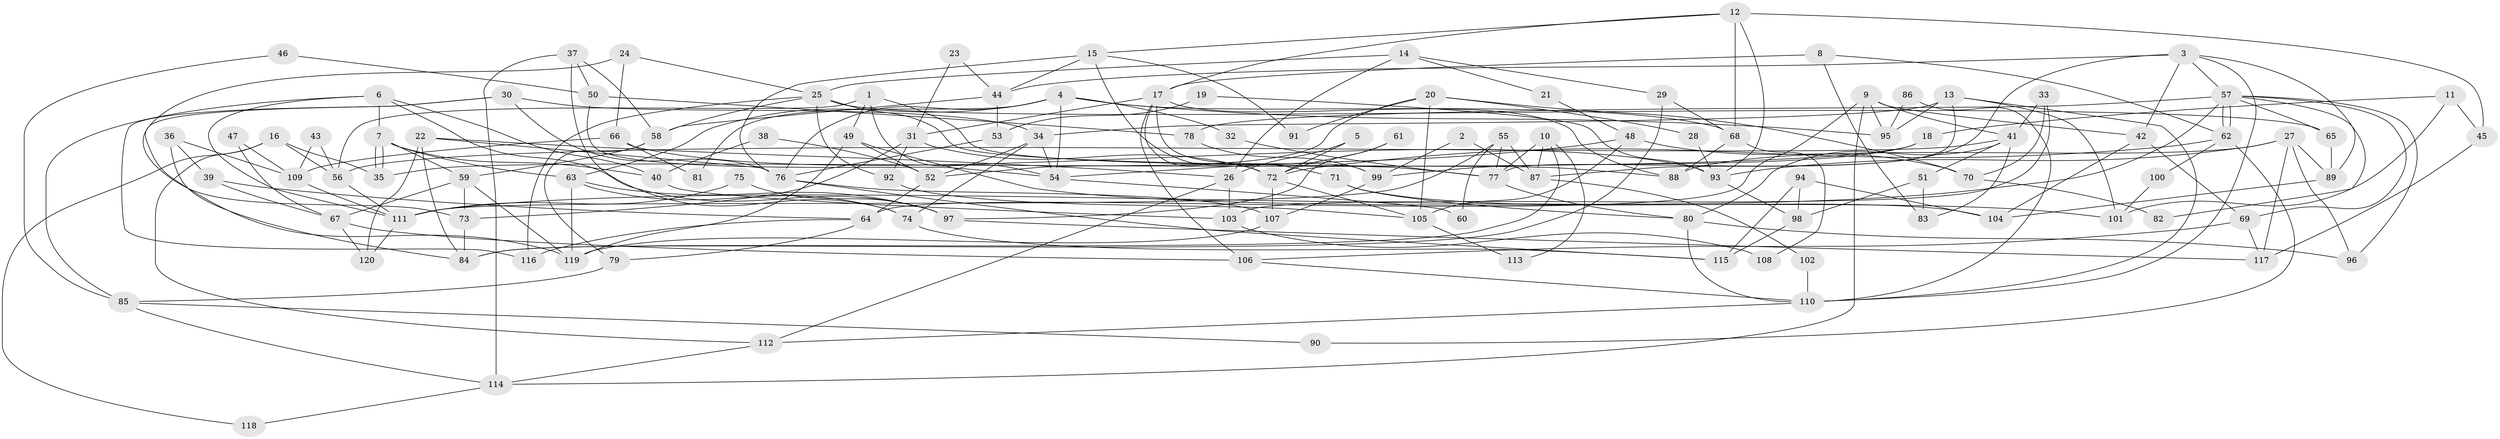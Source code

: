 // coarse degree distribution, {8: 0.0410958904109589, 10: 0.0273972602739726, 9: 0.0136986301369863, 7: 0.0958904109589041, 4: 0.1780821917808219, 5: 0.1917808219178082, 13: 0.0273972602739726, 2: 0.2054794520547945, 11: 0.0273972602739726, 3: 0.136986301369863, 6: 0.0547945205479452}
// Generated by graph-tools (version 1.1) at 2025/50/03/04/25 22:50:59]
// undirected, 120 vertices, 240 edges
graph export_dot {
  node [color=gray90,style=filled];
  1;
  2;
  3;
  4;
  5;
  6;
  7;
  8;
  9;
  10;
  11;
  12;
  13;
  14;
  15;
  16;
  17;
  18;
  19;
  20;
  21;
  22;
  23;
  24;
  25;
  26;
  27;
  28;
  29;
  30;
  31;
  32;
  33;
  34;
  35;
  36;
  37;
  38;
  39;
  40;
  41;
  42;
  43;
  44;
  45;
  46;
  47;
  48;
  49;
  50;
  51;
  52;
  53;
  54;
  55;
  56;
  57;
  58;
  59;
  60;
  61;
  62;
  63;
  64;
  65;
  66;
  67;
  68;
  69;
  70;
  71;
  72;
  73;
  74;
  75;
  76;
  77;
  78;
  79;
  80;
  81;
  82;
  83;
  84;
  85;
  86;
  87;
  88;
  89;
  90;
  91;
  92;
  93;
  94;
  95;
  96;
  97;
  98;
  99;
  100;
  101;
  102;
  103;
  104;
  105;
  106;
  107;
  108;
  109;
  110;
  111;
  112;
  113;
  114;
  115;
  116;
  117;
  118;
  119;
  120;
  1 -- 54;
  1 -- 56;
  1 -- 49;
  1 -- 88;
  2 -- 99;
  2 -- 87;
  3 -- 110;
  3 -- 57;
  3 -- 42;
  3 -- 44;
  3 -- 87;
  3 -- 89;
  4 -- 63;
  4 -- 76;
  4 -- 32;
  4 -- 54;
  4 -- 68;
  4 -- 81;
  4 -- 95;
  5 -- 26;
  5 -- 72;
  6 -- 85;
  6 -- 7;
  6 -- 40;
  6 -- 97;
  6 -- 111;
  7 -- 59;
  7 -- 35;
  7 -- 35;
  7 -- 40;
  7 -- 63;
  8 -- 17;
  8 -- 83;
  8 -- 62;
  9 -- 41;
  9 -- 42;
  9 -- 64;
  9 -- 95;
  9 -- 114;
  10 -- 87;
  10 -- 84;
  10 -- 77;
  10 -- 113;
  11 -- 45;
  11 -- 101;
  11 -- 18;
  12 -- 68;
  12 -- 17;
  12 -- 15;
  12 -- 45;
  12 -- 93;
  13 -- 95;
  13 -- 34;
  13 -- 77;
  13 -- 101;
  13 -- 110;
  14 -- 29;
  14 -- 26;
  14 -- 21;
  14 -- 25;
  15 -- 76;
  15 -- 44;
  15 -- 71;
  15 -- 91;
  16 -- 112;
  16 -- 35;
  16 -- 56;
  16 -- 118;
  17 -- 72;
  17 -- 106;
  17 -- 31;
  17 -- 88;
  17 -- 99;
  18 -- 99;
  18 -- 35;
  19 -- 93;
  19 -- 53;
  20 -- 70;
  20 -- 52;
  20 -- 28;
  20 -- 91;
  20 -- 105;
  21 -- 48;
  22 -- 76;
  22 -- 120;
  22 -- 26;
  22 -- 84;
  23 -- 31;
  23 -- 44;
  24 -- 25;
  24 -- 66;
  24 -- 73;
  25 -- 77;
  25 -- 58;
  25 -- 65;
  25 -- 92;
  25 -- 116;
  26 -- 112;
  26 -- 103;
  27 -- 89;
  27 -- 88;
  27 -- 93;
  27 -- 96;
  27 -- 117;
  28 -- 93;
  29 -- 68;
  29 -- 84;
  30 -- 119;
  30 -- 34;
  30 -- 76;
  30 -- 116;
  31 -- 72;
  31 -- 73;
  31 -- 92;
  32 -- 77;
  33 -- 41;
  33 -- 103;
  33 -- 70;
  34 -- 74;
  34 -- 52;
  34 -- 54;
  36 -- 84;
  36 -- 39;
  36 -- 109;
  37 -- 58;
  37 -- 74;
  37 -- 50;
  37 -- 114;
  38 -- 52;
  38 -- 40;
  39 -- 64;
  39 -- 67;
  40 -- 103;
  41 -- 80;
  41 -- 56;
  41 -- 51;
  41 -- 83;
  42 -- 69;
  42 -- 104;
  43 -- 56;
  43 -- 109;
  44 -- 53;
  44 -- 58;
  45 -- 117;
  46 -- 50;
  46 -- 85;
  47 -- 109;
  47 -- 67;
  48 -- 105;
  48 -- 54;
  48 -- 70;
  49 -- 119;
  49 -- 52;
  49 -- 101;
  50 -- 54;
  50 -- 78;
  51 -- 98;
  51 -- 83;
  52 -- 64;
  53 -- 76;
  54 -- 60;
  55 -- 77;
  55 -- 111;
  55 -- 60;
  55 -- 87;
  56 -- 111;
  57 -- 96;
  57 -- 62;
  57 -- 62;
  57 -- 65;
  57 -- 69;
  57 -- 78;
  57 -- 82;
  57 -- 111;
  58 -- 59;
  58 -- 79;
  59 -- 73;
  59 -- 67;
  59 -- 119;
  61 -- 97;
  61 -- 72;
  62 -- 72;
  62 -- 90;
  62 -- 100;
  63 -- 119;
  63 -- 74;
  63 -- 97;
  64 -- 116;
  64 -- 79;
  65 -- 89;
  66 -- 93;
  66 -- 109;
  66 -- 81;
  67 -- 106;
  67 -- 120;
  68 -- 88;
  68 -- 108;
  69 -- 117;
  69 -- 106;
  70 -- 82;
  71 -- 104;
  71 -- 80;
  72 -- 105;
  72 -- 107;
  73 -- 84;
  74 -- 115;
  75 -- 97;
  75 -- 111;
  76 -- 107;
  76 -- 115;
  77 -- 80;
  78 -- 99;
  79 -- 85;
  80 -- 96;
  80 -- 110;
  85 -- 114;
  85 -- 90;
  86 -- 110;
  86 -- 95;
  87 -- 102;
  89 -- 104;
  92 -- 105;
  93 -- 98;
  94 -- 104;
  94 -- 115;
  94 -- 98;
  97 -- 117;
  98 -- 115;
  99 -- 107;
  100 -- 101;
  102 -- 110;
  103 -- 108;
  105 -- 113;
  106 -- 110;
  107 -- 119;
  109 -- 111;
  110 -- 112;
  111 -- 120;
  112 -- 114;
  114 -- 118;
}
